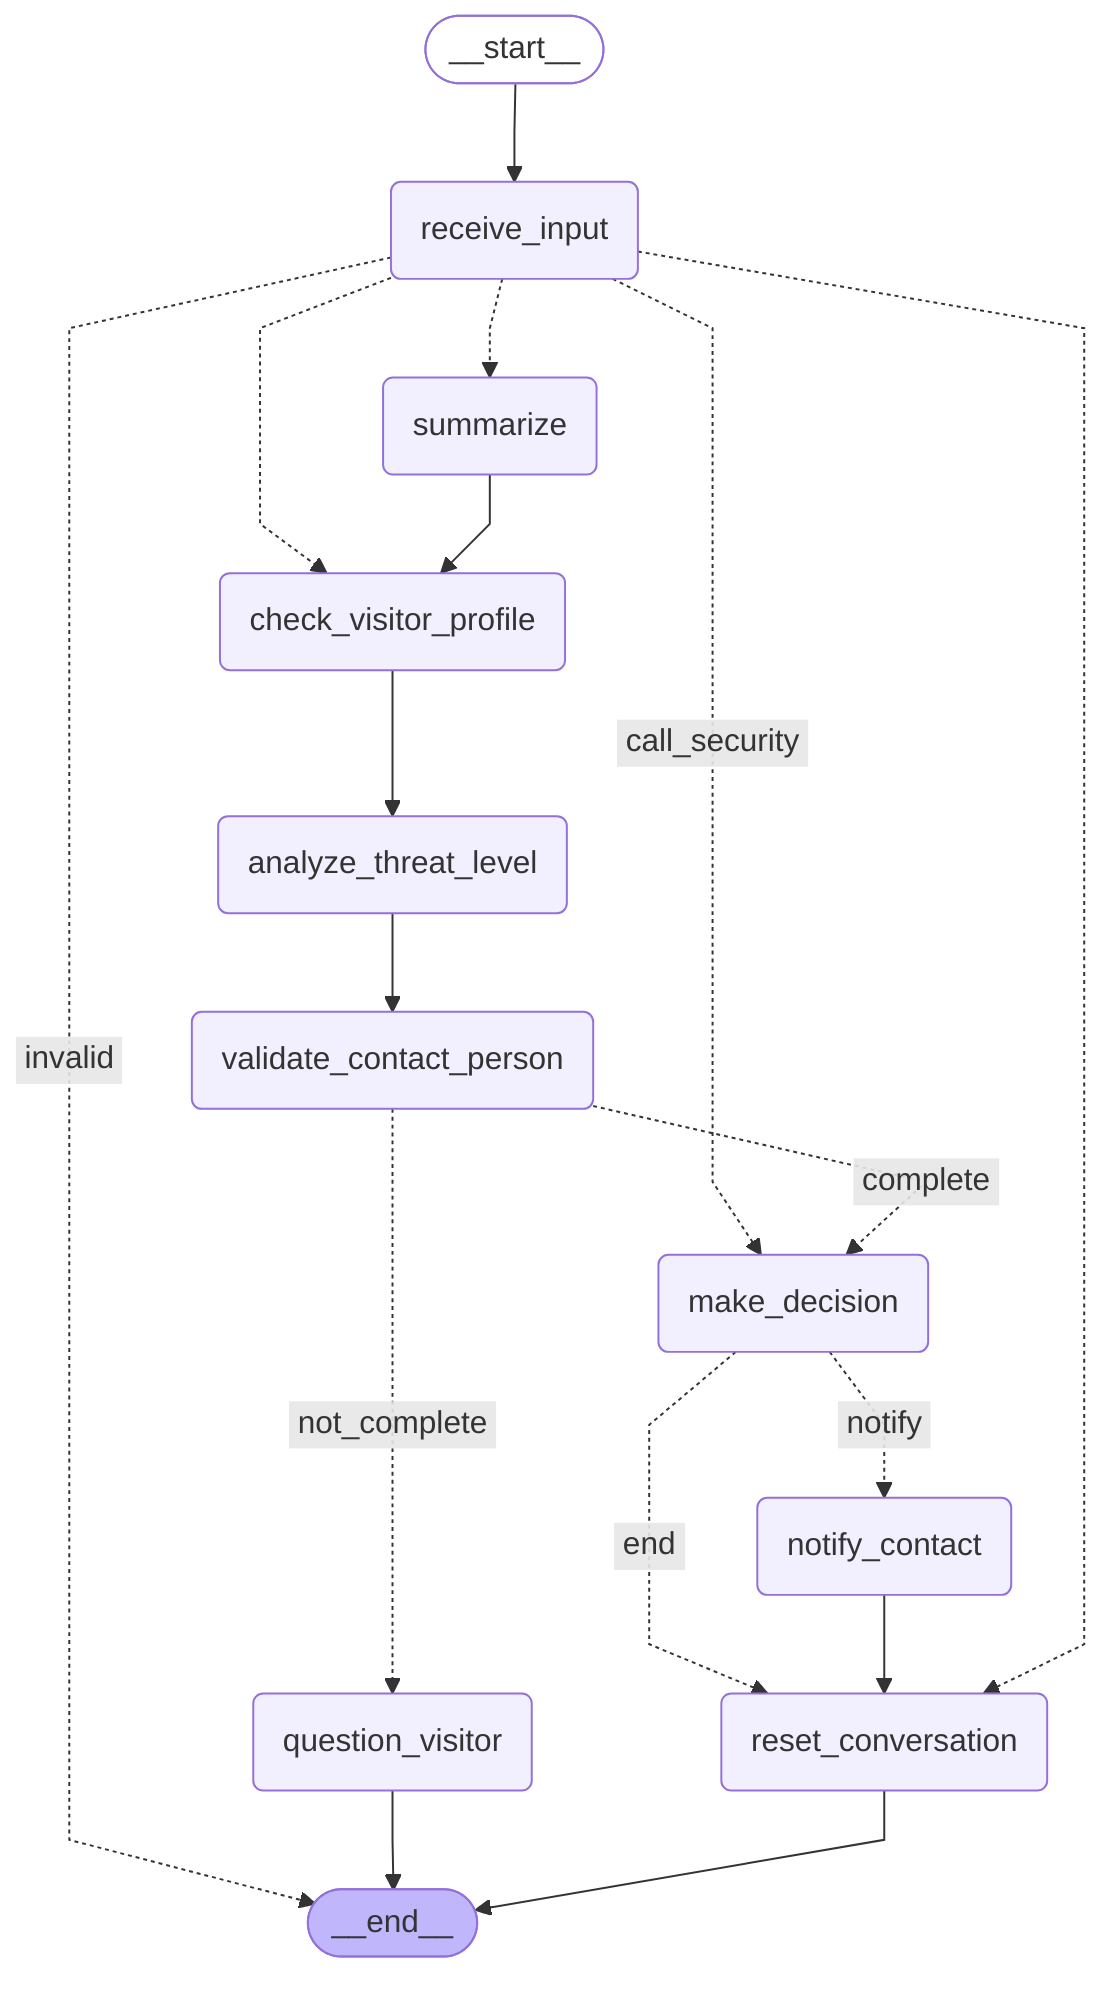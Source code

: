 ---
config:
  flowchart:
    curve: linear
---
graph TD;
	__start__([<p>__start__</p>]):::first
	receive_input(receive_input)
	summarize(summarize)
	reset_conversation(reset_conversation)
	check_visitor_profile(check_visitor_profile)
	analyze_threat_level(analyze_threat_level)
	validate_contact_person(validate_contact_person)
	question_visitor(question_visitor)
	make_decision(make_decision)
	notify_contact(notify_contact)
	__end__([<p>__end__</p>]):::last
	__start__ --> receive_input;
	analyze_threat_level --> validate_contact_person;
	check_visitor_profile --> analyze_threat_level;
	make_decision -. &nbsp;notify&nbsp; .-> notify_contact;
	make_decision -. &nbsp;end&nbsp; .-> reset_conversation;
	notify_contact --> reset_conversation;
	receive_input -. &nbsp;invalid&nbsp; .-> __end__;
	receive_input -.-> check_visitor_profile;
	receive_input -. &nbsp;call_security&nbsp; .-> make_decision;
	receive_input -.-> reset_conversation;
	receive_input -.-> summarize;
	summarize --> check_visitor_profile;
	validate_contact_person -. &nbsp;complete&nbsp; .-> make_decision;
	validate_contact_person -. &nbsp;not_complete&nbsp; .-> question_visitor;
	question_visitor --> __end__;
	reset_conversation --> __end__;
	classDef default fill:#f2f0ff,line-height:1.2
	classDef first fill-opacity:0
	classDef last fill:#bfb6fc